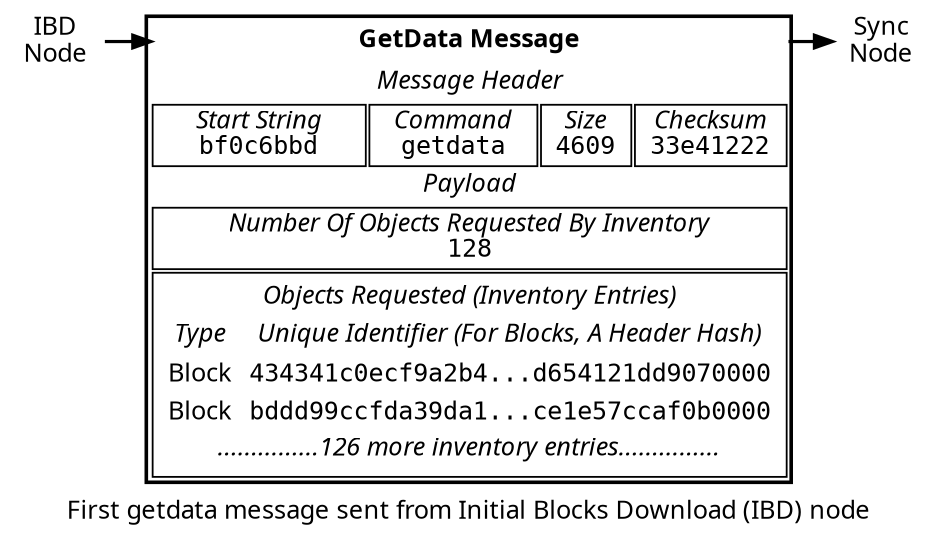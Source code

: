 digraph {
// This file is licensed under the MIT License (MIT) available on
// http://opensource.org/licenses/MIT.

size=6.25;
rankdir=LR
splines = "false";
ranksep = 0.2;
nodesep = 0.1;

edge [ penwidth = 1.75, fontname="Sans" ]
node [ penwidth = 1.75, shape = "box", fontname="Sans"]
graph [ penwidth = 1.75, fontname="Sans" ]

ibd -> getdata:f1 -> sync;

ibd [ label = "IBD\nNode", shape="none" ];
sync [ label = "Sync\nNode", shape="none" ];

getdata [ shape="plaintext", label=<
    <table border="2" cellborder="1">
      <tr>
        <td colspan="4" port="f1" border="0" cellpadding="4"><b>GetData Message</b></td>
      </tr>

      <tr>
        <td colspan="4" border="0"><i>Message Header</i></td>
      </tr>

      <tr>
        <td border="1"><i>Start String</i><br/><font face="courier">bf0c6bbd</font></td>
        <td border="1"><i>Command</i><br/><font face="courier">getdata</font></td>
        <td border="1"><i>Size</i><br/><font face="courier">4609</font></td>
        <td border="1"><i>Checksum</i><br/><font face="courier">33e41222</font></td>
      </tr>

      <tr>
        <td colspan="4" border="0"><i>Payload</i></td>
      </tr>

      <tr>
        <td colspan="4"><i>Number Of Objects Requested By Inventory</i><br /><font face="courier">128</font></td>
      </tr>

      <tr>
        <td colspan="4">
        <table border="0">
          <tr>
            <td colspan="2"><i>Objects Requested (Inventory Entries)</i></td>
          </tr>
          <tr>
            <td><i>Type</i></td>
            <td><i>Unique Identifier (For Blocks, A Header Hash)</i></td>
          </tr>
          <tr>
            <td>Block</td>
            <td><font face="courier">434341c0ecf9a2b4...d654121dd9070000</font></td>
          </tr>
          <tr>
            <td>Block</td>
            <td><font face="courier">bddd99ccfda39da1...ce1e57ccaf0b0000</font></td>
          </tr>
          <tr>
            <td colspan="2"><i>...............126 more inventory entries...............</i></td>
          </tr>

        </table>
        </td>
      </tr>
    </table>>];

label = "First getdata message sent from Initial Blocks Download (IBD) node"
}
